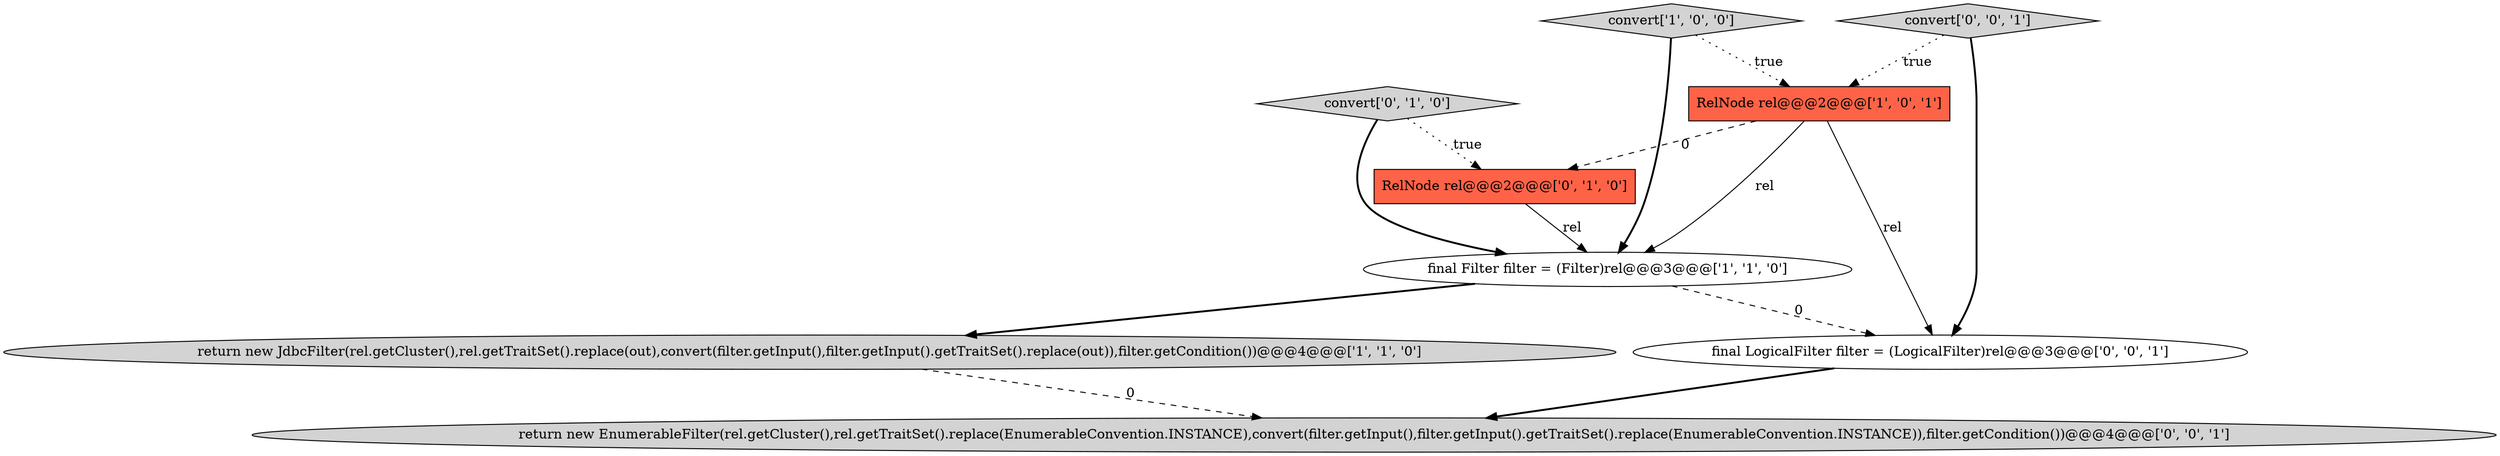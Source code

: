 digraph {
0 [style = filled, label = "return new JdbcFilter(rel.getCluster(),rel.getTraitSet().replace(out),convert(filter.getInput(),filter.getInput().getTraitSet().replace(out)),filter.getCondition())@@@4@@@['1', '1', '0']", fillcolor = lightgray, shape = ellipse image = "AAA0AAABBB1BBB"];
2 [style = filled, label = "RelNode rel@@@2@@@['1', '0', '1']", fillcolor = tomato, shape = box image = "AAA0AAABBB1BBB"];
6 [style = filled, label = "final LogicalFilter filter = (LogicalFilter)rel@@@3@@@['0', '0', '1']", fillcolor = white, shape = ellipse image = "AAA0AAABBB3BBB"];
4 [style = filled, label = "RelNode rel@@@2@@@['0', '1', '0']", fillcolor = tomato, shape = box image = "AAA1AAABBB2BBB"];
3 [style = filled, label = "final Filter filter = (Filter)rel@@@3@@@['1', '1', '0']", fillcolor = white, shape = ellipse image = "AAA0AAABBB1BBB"];
5 [style = filled, label = "convert['0', '1', '0']", fillcolor = lightgray, shape = diamond image = "AAA0AAABBB2BBB"];
7 [style = filled, label = "convert['0', '0', '1']", fillcolor = lightgray, shape = diamond image = "AAA0AAABBB3BBB"];
1 [style = filled, label = "convert['1', '0', '0']", fillcolor = lightgray, shape = diamond image = "AAA0AAABBB1BBB"];
8 [style = filled, label = "return new EnumerableFilter(rel.getCluster(),rel.getTraitSet().replace(EnumerableConvention.INSTANCE),convert(filter.getInput(),filter.getInput().getTraitSet().replace(EnumerableConvention.INSTANCE)),filter.getCondition())@@@4@@@['0', '0', '1']", fillcolor = lightgray, shape = ellipse image = "AAA0AAABBB3BBB"];
7->2 [style = dotted, label="true"];
1->2 [style = dotted, label="true"];
2->4 [style = dashed, label="0"];
7->6 [style = bold, label=""];
3->6 [style = dashed, label="0"];
1->3 [style = bold, label=""];
2->3 [style = solid, label="rel"];
5->3 [style = bold, label=""];
5->4 [style = dotted, label="true"];
2->6 [style = solid, label="rel"];
3->0 [style = bold, label=""];
6->8 [style = bold, label=""];
0->8 [style = dashed, label="0"];
4->3 [style = solid, label="rel"];
}
